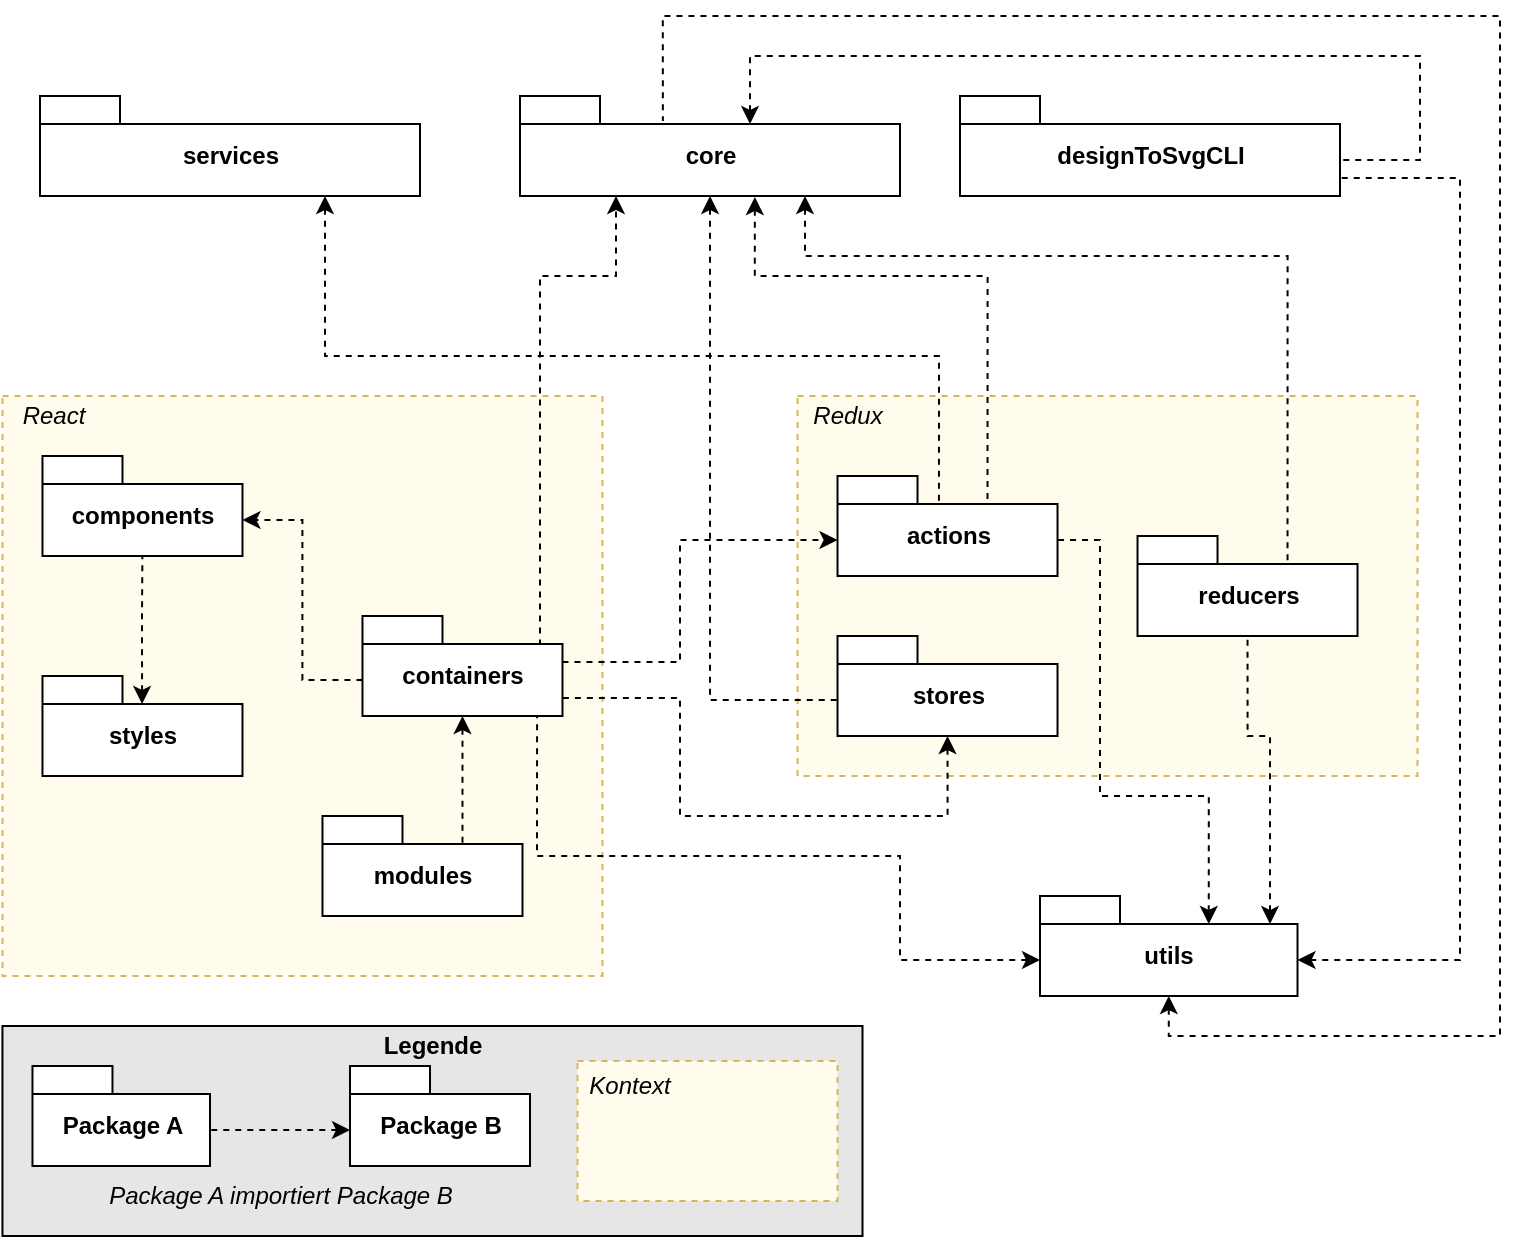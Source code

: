 <mxfile version="14.2.7" type="github">
  <diagram id="I6CuVnorOdHP8k_syBgL" name="Page-1">
    <mxGraphModel dx="1437" dy="803" grid="1" gridSize="10" guides="1" tooltips="1" connect="1" arrows="1" fold="1" page="1" pageScale="1" pageWidth="827" pageHeight="1169" math="0" shadow="0">
      <root>
        <mxCell id="0" />
        <mxCell id="1" parent="0" />
        <mxCell id="pyWrmdddOTH64ym8ZQrJ-3" value="" style="rounded=0;whiteSpace=wrap;html=1;strokeColor=#d6b656;dashed=1;fillColor=#FFFBED;" vertex="1" parent="1">
          <mxGeometry x="51.24" y="250" width="300" height="290" as="geometry" />
        </mxCell>
        <mxCell id="pyWrmdddOTH64ym8ZQrJ-1" value="" style="rounded=0;whiteSpace=wrap;html=1;strokeColor=#d6b656;dashed=1;fillColor=#FFFBED;" vertex="1" parent="1">
          <mxGeometry x="448.76" y="250" width="310" height="190" as="geometry" />
        </mxCell>
        <mxCell id="pyWrmdddOTH64ym8ZQrJ-35" style="edgeStyle=orthogonalEdgeStyle;rounded=0;orthogonalLoop=1;jettySize=auto;html=1;exitX=0;exitY=0;exitDx=115;exitDy=14;exitPerimeter=0;entryX=0;entryY=0;entryDx=190;entryDy=32;entryPerimeter=0;dashed=1;startArrow=classic;startFill=1;endArrow=none;endFill=0;" edge="1" parent="1" source="r5C_3WcXiJWx9LqU8J2X-4" target="r5C_3WcXiJWx9LqU8J2X-5">
          <mxGeometry relative="1" as="geometry">
            <Array as="points">
              <mxPoint x="425" y="80" />
              <mxPoint x="760" y="80" />
              <mxPoint x="760" y="132" />
            </Array>
          </mxGeometry>
        </mxCell>
        <mxCell id="pyWrmdddOTH64ym8ZQrJ-41" style="edgeStyle=orthogonalEdgeStyle;rounded=0;orthogonalLoop=1;jettySize=auto;html=1;exitX=0.5;exitY=1;exitDx=0;exitDy=0;exitPerimeter=0;entryX=0;entryY=0;entryDx=0;entryDy=32;entryPerimeter=0;dashed=1;startArrow=classic;startFill=1;endArrow=none;endFill=0;" edge="1" parent="1" source="r5C_3WcXiJWx9LqU8J2X-4" target="r5C_3WcXiJWx9LqU8J2X-9">
          <mxGeometry relative="1" as="geometry" />
        </mxCell>
        <mxCell id="pyWrmdddOTH64ym8ZQrJ-42" style="edgeStyle=orthogonalEdgeStyle;rounded=0;orthogonalLoop=1;jettySize=auto;html=1;exitX=0.618;exitY=1.01;exitDx=0;exitDy=0;exitPerimeter=0;entryX=0;entryY=0;entryDx=75;entryDy=14;entryPerimeter=0;dashed=1;startArrow=classic;startFill=1;endArrow=none;endFill=0;" edge="1" parent="1" source="r5C_3WcXiJWx9LqU8J2X-4" target="r5C_3WcXiJWx9LqU8J2X-1">
          <mxGeometry relative="1" as="geometry">
            <Array as="points">
              <mxPoint x="427" y="190" />
              <mxPoint x="544" y="190" />
            </Array>
          </mxGeometry>
        </mxCell>
        <mxCell id="pyWrmdddOTH64ym8ZQrJ-43" style="edgeStyle=orthogonalEdgeStyle;rounded=0;orthogonalLoop=1;jettySize=auto;html=1;exitX=0.75;exitY=1;exitDx=0;exitDy=0;exitPerimeter=0;entryX=0;entryY=0;entryDx=75;entryDy=14;entryPerimeter=0;dashed=1;startArrow=classic;startFill=1;endArrow=none;endFill=0;" edge="1" parent="1" source="r5C_3WcXiJWx9LqU8J2X-4" target="r5C_3WcXiJWx9LqU8J2X-7">
          <mxGeometry relative="1" as="geometry">
            <Array as="points">
              <mxPoint x="453" y="180" />
              <mxPoint x="694" y="180" />
            </Array>
          </mxGeometry>
        </mxCell>
        <mxCell id="r5C_3WcXiJWx9LqU8J2X-4" value="core" style="shape=folder;fontStyle=1;spacingTop=10;tabWidth=40;tabHeight=14;tabPosition=left;html=1;" parent="1" vertex="1">
          <mxGeometry x="310" y="100" width="190" height="50" as="geometry" />
        </mxCell>
        <mxCell id="r5C_3WcXiJWx9LqU8J2X-5" value="designToSvgCLI" style="shape=folder;fontStyle=1;spacingTop=10;tabWidth=40;tabHeight=14;tabPosition=left;html=1;" parent="1" vertex="1">
          <mxGeometry x="530" y="100" width="190" height="50" as="geometry" />
        </mxCell>
        <mxCell id="r5C_3WcXiJWx9LqU8J2X-8" value="services" style="shape=folder;fontStyle=1;spacingTop=10;tabWidth=40;tabHeight=14;tabPosition=left;html=1;" parent="1" vertex="1">
          <mxGeometry x="70" y="100" width="190" height="50" as="geometry" />
        </mxCell>
        <mxCell id="pyWrmdddOTH64ym8ZQrJ-44" style="edgeStyle=orthogonalEdgeStyle;rounded=0;orthogonalLoop=1;jettySize=auto;html=1;exitX=0;exitY=0;exitDx=115;exitDy=14;exitPerimeter=0;dashed=1;startArrow=classic;startFill=1;endArrow=none;endFill=0;entryX=0.5;entryY=1;entryDx=0;entryDy=0;entryPerimeter=0;" edge="1" parent="1" source="r5C_3WcXiJWx9LqU8J2X-11" target="r5C_3WcXiJWx9LqU8J2X-7">
          <mxGeometry relative="1" as="geometry">
            <mxPoint x="640" y="470" as="targetPoint" />
            <Array as="points">
              <mxPoint x="685" y="420" />
              <mxPoint x="674" y="420" />
            </Array>
          </mxGeometry>
        </mxCell>
        <mxCell id="pyWrmdddOTH64ym8ZQrJ-45" style="edgeStyle=orthogonalEdgeStyle;rounded=0;orthogonalLoop=1;jettySize=auto;html=1;exitX=0;exitY=0;exitDx=84.38;exitDy=14;exitPerimeter=0;entryX=0;entryY=0;entryDx=110;entryDy=32;entryPerimeter=0;dashed=1;startArrow=classic;startFill=1;endArrow=none;endFill=0;" edge="1" parent="1" source="r5C_3WcXiJWx9LqU8J2X-11" target="r5C_3WcXiJWx9LqU8J2X-1">
          <mxGeometry relative="1" as="geometry">
            <Array as="points">
              <mxPoint x="654" y="450" />
              <mxPoint x="600" y="450" />
              <mxPoint x="600" y="322" />
            </Array>
          </mxGeometry>
        </mxCell>
        <mxCell id="pyWrmdddOTH64ym8ZQrJ-46" style="edgeStyle=orthogonalEdgeStyle;rounded=0;orthogonalLoop=1;jettySize=auto;html=1;exitX=0;exitY=0;exitDx=0;exitDy=32;exitPerimeter=0;entryX=0.873;entryY=1;entryDx=0;entryDy=0;entryPerimeter=0;dashed=1;startArrow=classic;startFill=1;endArrow=none;endFill=0;" edge="1" parent="1" source="r5C_3WcXiJWx9LqU8J2X-11" target="r5C_3WcXiJWx9LqU8J2X-2">
          <mxGeometry relative="1" as="geometry">
            <Array as="points">
              <mxPoint x="500" y="532" />
              <mxPoint x="500" y="480" />
              <mxPoint x="319" y="480" />
            </Array>
          </mxGeometry>
        </mxCell>
        <mxCell id="pyWrmdddOTH64ym8ZQrJ-47" style="edgeStyle=orthogonalEdgeStyle;rounded=0;orthogonalLoop=1;jettySize=auto;html=1;exitX=0.5;exitY=1;exitDx=0;exitDy=0;exitPerimeter=0;entryX=0.376;entryY=0.25;entryDx=0;entryDy=0;entryPerimeter=0;dashed=1;startArrow=classic;startFill=1;endArrow=none;endFill=0;" edge="1" parent="1" source="r5C_3WcXiJWx9LqU8J2X-11" target="r5C_3WcXiJWx9LqU8J2X-4">
          <mxGeometry relative="1" as="geometry">
            <Array as="points">
              <mxPoint x="634" y="570" />
              <mxPoint x="800" y="570" />
              <mxPoint x="800" y="60" />
              <mxPoint x="381" y="60" />
            </Array>
          </mxGeometry>
        </mxCell>
        <mxCell id="pyWrmdddOTH64ym8ZQrJ-48" style="edgeStyle=orthogonalEdgeStyle;rounded=0;orthogonalLoop=1;jettySize=auto;html=1;exitX=0;exitY=0;exitDx=128.76;exitDy=32;exitPerimeter=0;entryX=0;entryY=0;entryDx=190;entryDy=41;entryPerimeter=0;dashed=1;startArrow=classic;startFill=1;endArrow=none;endFill=0;" edge="1" parent="1" source="r5C_3WcXiJWx9LqU8J2X-11" target="r5C_3WcXiJWx9LqU8J2X-5">
          <mxGeometry relative="1" as="geometry">
            <Array as="points">
              <mxPoint x="780" y="532" />
              <mxPoint x="780" y="141" />
            </Array>
          </mxGeometry>
        </mxCell>
        <mxCell id="r5C_3WcXiJWx9LqU8J2X-11" value="utils" style="shape=folder;fontStyle=1;spacingTop=10;tabWidth=40;tabHeight=14;tabPosition=left;html=1;" parent="1" vertex="1">
          <mxGeometry x="570" y="500" width="128.76" height="50" as="geometry" />
        </mxCell>
        <mxCell id="pyWrmdddOTH64ym8ZQrJ-16" style="edgeStyle=none;rounded=0;orthogonalLoop=1;jettySize=auto;html=1;exitX=0.25;exitY=1;exitDx=0;exitDy=0;exitPerimeter=0;dashed=1;startArrow=classic;startFill=1;endArrow=none;endFill=0;" edge="1" parent="1" source="r5C_3WcXiJWx9LqU8J2X-4" target="r5C_3WcXiJWx9LqU8J2X-4">
          <mxGeometry relative="1" as="geometry" />
        </mxCell>
        <mxCell id="pyWrmdddOTH64ym8ZQrJ-4" value="React" style="text;html=1;strokeColor=none;fillColor=none;align=center;verticalAlign=middle;whiteSpace=wrap;rounded=0;dashed=1;fontStyle=2" vertex="1" parent="1">
          <mxGeometry x="51.24" y="250" width="52.174" height="20" as="geometry" />
        </mxCell>
        <mxCell id="pyWrmdddOTH64ym8ZQrJ-6" style="edgeStyle=orthogonalEdgeStyle;rounded=0;orthogonalLoop=1;jettySize=auto;html=1;exitX=0.5;exitY=1;exitDx=0;exitDy=0;" edge="1" parent="1" source="pyWrmdddOTH64ym8ZQrJ-3" target="pyWrmdddOTH64ym8ZQrJ-3">
          <mxGeometry x="51.24" y="250" as="geometry" />
        </mxCell>
        <mxCell id="pyWrmdddOTH64ym8ZQrJ-17" value="" style="edgeStyle=orthogonalEdgeStyle;rounded=0;orthogonalLoop=1;jettySize=auto;html=1;exitX=0;exitY=0;exitDx=0;exitDy=32;exitPerimeter=0;entryX=0;entryY=0;entryDx=100;entryDy=32;entryPerimeter=0;dashed=1;startArrow=none;startFill=0;endArrow=classic;endFill=1;" edge="1" parent="1" source="r5C_3WcXiJWx9LqU8J2X-2" target="r5C_3WcXiJWx9LqU8J2X-3">
          <mxGeometry x="51.24" y="250" as="geometry" />
        </mxCell>
        <mxCell id="pyWrmdddOTH64ym8ZQrJ-19" value="" style="edgeStyle=none;rounded=0;orthogonalLoop=1;jettySize=auto;html=1;exitX=0.5;exitY=1;exitDx=0;exitDy=0;exitPerimeter=0;entryX=0;entryY=0;entryDx=70;entryDy=14;entryPerimeter=0;dashed=1;startArrow=classic;startFill=1;endArrow=none;endFill=0;" edge="1" parent="1" source="r5C_3WcXiJWx9LqU8J2X-2" target="r5C_3WcXiJWx9LqU8J2X-6">
          <mxGeometry x="51.24" y="250" as="geometry" />
        </mxCell>
        <mxCell id="pyWrmdddOTH64ym8ZQrJ-22" style="edgeStyle=orthogonalEdgeStyle;rounded=0;orthogonalLoop=1;jettySize=auto;html=1;exitX=0;exitY=0;exitDx=70;exitDy=14;exitPerimeter=0;dashed=1;startArrow=none;startFill=0;endArrow=classic;endFill=1;entryX=0.25;entryY=1;entryDx=0;entryDy=0;entryPerimeter=0;" edge="1" parent="1" source="r5C_3WcXiJWx9LqU8J2X-2" target="r5C_3WcXiJWx9LqU8J2X-4">
          <mxGeometry relative="1" as="geometry">
            <Array as="points">
              <mxPoint x="320" y="374" />
              <mxPoint x="320" y="190" />
              <mxPoint x="358" y="190" />
              <mxPoint x="358" y="150" />
            </Array>
          </mxGeometry>
        </mxCell>
        <mxCell id="r5C_3WcXiJWx9LqU8J2X-2" value="containers" style="shape=folder;fontStyle=1;spacingTop=10;tabWidth=40;tabHeight=14;tabPosition=left;html=1;" parent="1" vertex="1">
          <mxGeometry x="231.24" y="360" width="100" height="50" as="geometry" />
        </mxCell>
        <mxCell id="pyWrmdddOTH64ym8ZQrJ-18" value="" style="edgeStyle=orthogonalEdgeStyle;rounded=0;orthogonalLoop=1;jettySize=auto;html=1;exitX=0.498;exitY=0.28;exitDx=0;exitDy=0;exitPerimeter=0;dashed=1;startArrow=classic;startFill=1;endArrow=none;endFill=0;" edge="1" parent="1" source="r5C_3WcXiJWx9LqU8J2X-10" target="r5C_3WcXiJWx9LqU8J2X-3">
          <mxGeometry x="51.24" y="250" as="geometry" />
        </mxCell>
        <mxCell id="r5C_3WcXiJWx9LqU8J2X-10" value="styles" style="shape=folder;fontStyle=1;spacingTop=10;tabWidth=40;tabHeight=14;tabPosition=left;html=1;" parent="1" vertex="1">
          <mxGeometry x="71.24" y="390" width="100" height="50" as="geometry" />
        </mxCell>
        <mxCell id="r5C_3WcXiJWx9LqU8J2X-6" value="modules" style="shape=folder;fontStyle=1;spacingTop=10;tabWidth=40;tabHeight=14;tabPosition=left;html=1;" parent="1" vertex="1">
          <mxGeometry x="211.24" y="460" width="100" height="50" as="geometry" />
        </mxCell>
        <mxCell id="r5C_3WcXiJWx9LqU8J2X-3" value="components" style="shape=folder;fontStyle=1;spacingTop=10;tabWidth=40;tabHeight=14;tabPosition=left;html=1;" parent="1" vertex="1">
          <mxGeometry x="71.24" y="280" width="100" height="50" as="geometry" />
        </mxCell>
        <mxCell id="pyWrmdddOTH64ym8ZQrJ-2" value="&lt;i&gt;Redux&lt;/i&gt;" style="text;html=1;strokeColor=none;fillColor=none;align=center;verticalAlign=middle;whiteSpace=wrap;rounded=0;" vertex="1" parent="1">
          <mxGeometry x="448.76" y="250" width="50" height="20" as="geometry" />
        </mxCell>
        <mxCell id="r5C_3WcXiJWx9LqU8J2X-9" value="stores" style="shape=folder;fontStyle=1;spacingTop=10;tabWidth=40;tabHeight=14;tabPosition=left;html=1;" parent="1" vertex="1">
          <mxGeometry x="468.76" y="370" width="110" height="50" as="geometry" />
        </mxCell>
        <mxCell id="r5C_3WcXiJWx9LqU8J2X-7" value="reducers" style="shape=folder;fontStyle=1;spacingTop=10;tabWidth=40;tabHeight=14;tabPosition=left;html=1;" parent="1" vertex="1">
          <mxGeometry x="618.76" y="320" width="110" height="50" as="geometry" />
        </mxCell>
        <mxCell id="r5C_3WcXiJWx9LqU8J2X-1" value="actions" style="shape=folder;fontStyle=1;spacingTop=10;tabWidth=40;tabHeight=14;tabPosition=left;html=1;" parent="1" vertex="1">
          <mxGeometry x="468.76" y="290" width="110" height="50" as="geometry" />
        </mxCell>
        <mxCell id="pyWrmdddOTH64ym8ZQrJ-13" style="rounded=0;orthogonalLoop=1;jettySize=auto;html=1;exitX=0.5;exitY=1;exitDx=0;exitDy=0;exitPerimeter=0;entryX=0;entryY=0;entryDx=100;entryDy=41;entryPerimeter=0;dashed=1;startArrow=classic;startFill=1;endArrow=none;endFill=0;edgeStyle=orthogonalEdgeStyle;" edge="1" parent="1" source="r5C_3WcXiJWx9LqU8J2X-9" target="r5C_3WcXiJWx9LqU8J2X-2">
          <mxGeometry relative="1" as="geometry">
            <Array as="points">
              <mxPoint x="524" y="460" />
              <mxPoint x="390" y="460" />
              <mxPoint x="390" y="401" />
            </Array>
          </mxGeometry>
        </mxCell>
        <mxCell id="pyWrmdddOTH64ym8ZQrJ-12" style="rounded=0;orthogonalLoop=1;jettySize=auto;html=1;exitX=0;exitY=0;exitDx=100;exitDy=23;exitPerimeter=0;entryX=0;entryY=0;entryDx=0;entryDy=32;entryPerimeter=0;dashed=1;startArrow=none;startFill=0;endArrow=classic;endFill=1;edgeStyle=orthogonalEdgeStyle;" edge="1" parent="1" source="r5C_3WcXiJWx9LqU8J2X-2" target="r5C_3WcXiJWx9LqU8J2X-1">
          <mxGeometry relative="1" as="geometry">
            <Array as="points">
              <mxPoint x="390" y="383" />
              <mxPoint x="390" y="322" />
            </Array>
          </mxGeometry>
        </mxCell>
        <mxCell id="pyWrmdddOTH64ym8ZQrJ-31" style="edgeStyle=orthogonalEdgeStyle;rounded=0;orthogonalLoop=1;jettySize=auto;html=1;exitX=0.75;exitY=1;exitDx=0;exitDy=0;exitPerimeter=0;entryX=0.461;entryY=0.26;entryDx=0;entryDy=0;entryPerimeter=0;dashed=1;startArrow=classic;startFill=1;endArrow=none;endFill=0;" edge="1" parent="1" source="r5C_3WcXiJWx9LqU8J2X-8" target="r5C_3WcXiJWx9LqU8J2X-1">
          <mxGeometry relative="1" as="geometry">
            <Array as="points">
              <mxPoint x="213" y="230" />
              <mxPoint x="520" y="230" />
            </Array>
          </mxGeometry>
        </mxCell>
        <mxCell id="pyWrmdddOTH64ym8ZQrJ-59" value="" style="group;fillColor=#FFFBED;strokeColor=#FFD966;container=0;" vertex="1" connectable="0" parent="1">
          <mxGeometry x="51.24" y="565" width="430" height="105" as="geometry" />
        </mxCell>
        <mxCell id="pyWrmdddOTH64ym8ZQrJ-57" value="" style="rounded=0;whiteSpace=wrap;html=1;fillColor=#E6E6E6;" vertex="1" parent="1">
          <mxGeometry x="51.24" y="565" width="430" height="105" as="geometry" />
        </mxCell>
        <mxCell id="pyWrmdddOTH64ym8ZQrJ-50" value="Package A" style="shape=folder;fontStyle=1;spacingTop=10;tabWidth=40;tabHeight=14;tabPosition=left;html=1;" vertex="1" parent="1">
          <mxGeometry x="66.24" y="585" width="88.76" height="50" as="geometry" />
        </mxCell>
        <mxCell id="pyWrmdddOTH64ym8ZQrJ-52" style="edgeStyle=orthogonalEdgeStyle;rounded=0;orthogonalLoop=1;jettySize=auto;html=1;exitX=0;exitY=0;exitDx=0;exitDy=32;exitPerimeter=0;entryX=0;entryY=0;entryDx=88.76;entryDy=32;entryPerimeter=0;dashed=1;startArrow=classic;startFill=1;endArrow=none;endFill=0;" edge="1" parent="1" source="pyWrmdddOTH64ym8ZQrJ-51" target="pyWrmdddOTH64ym8ZQrJ-50">
          <mxGeometry x="51.24" y="565" as="geometry" />
        </mxCell>
        <mxCell id="pyWrmdddOTH64ym8ZQrJ-51" value="Package B" style="shape=folder;fontStyle=1;spacingTop=10;tabWidth=40;tabHeight=14;tabPosition=left;html=1;" vertex="1" parent="1">
          <mxGeometry x="225" y="585" width="90" height="50" as="geometry" />
        </mxCell>
        <mxCell id="pyWrmdddOTH64ym8ZQrJ-53" value="&lt;i&gt;Package A importiert Package B&lt;/i&gt;" style="text;html=1;strokeColor=none;fillColor=none;align=center;verticalAlign=middle;whiteSpace=wrap;rounded=0;dashed=1;" vertex="1" parent="1">
          <mxGeometry x="66.24" y="630" width="248.76" height="40" as="geometry" />
        </mxCell>
        <mxCell id="pyWrmdddOTH64ym8ZQrJ-58" value="&lt;b&gt;Legende&lt;/b&gt;" style="text;html=1;strokeColor=none;fillColor=none;align=center;verticalAlign=middle;whiteSpace=wrap;rounded=0;" vertex="1" parent="1">
          <mxGeometry x="52.48" y="565" width="428.76" height="20" as="geometry" />
        </mxCell>
        <mxCell id="pyWrmdddOTH64ym8ZQrJ-60" value="" style="rounded=0;whiteSpace=wrap;html=1;strokeColor=#d6b656;dashed=1;fillColor=#FFFBED;" vertex="1" parent="1">
          <mxGeometry x="338.76" y="582.5" width="130" height="70" as="geometry" />
        </mxCell>
        <mxCell id="pyWrmdddOTH64ym8ZQrJ-61" value="Kontext" style="text;html=1;strokeColor=none;fillColor=none;align=center;verticalAlign=middle;whiteSpace=wrap;rounded=0;dashed=1;fontStyle=2" vertex="1" parent="1">
          <mxGeometry x="338.76" y="585" width="52.174" height="20" as="geometry" />
        </mxCell>
      </root>
    </mxGraphModel>
  </diagram>
</mxfile>
